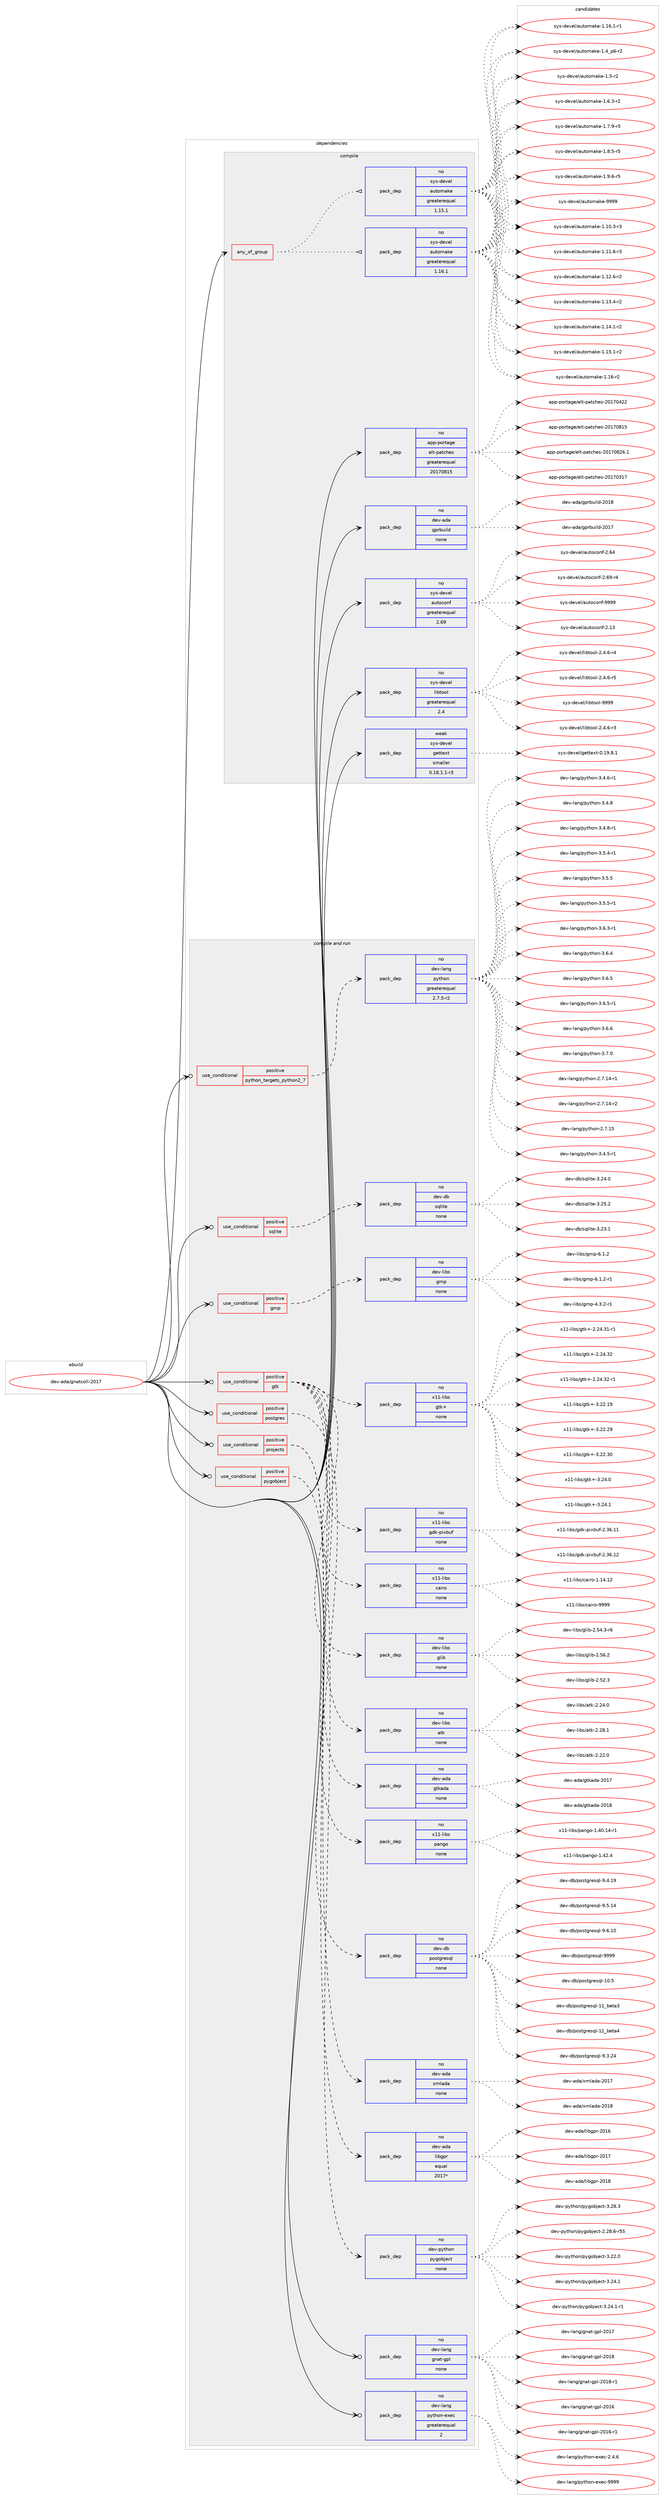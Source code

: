 digraph prolog {

# *************
# Graph options
# *************

newrank=true;
concentrate=true;
compound=true;
graph [rankdir=LR,fontname=Helvetica,fontsize=10,ranksep=1.5];#, ranksep=2.5, nodesep=0.2];
edge  [arrowhead=vee];
node  [fontname=Helvetica,fontsize=10];

# **********
# The ebuild
# **********

subgraph cluster_leftcol {
color=gray;
rank=same;
label=<<i>ebuild</i>>;
id [label="dev-ada/gnatcoll-2017", color=red, width=4, href="../dev-ada/gnatcoll-2017.svg"];
}

# ****************
# The dependencies
# ****************

subgraph cluster_midcol {
color=gray;
label=<<i>dependencies</i>>;
subgraph cluster_compile {
fillcolor="#eeeeee";
style=filled;
label=<<i>compile</i>>;
subgraph any98 {
dependency4583 [label=<<TABLE BORDER="0" CELLBORDER="1" CELLSPACING="0" CELLPADDING="4"><TR><TD CELLPADDING="10">any_of_group</TD></TR></TABLE>>, shape=none, color=red];subgraph pack3455 {
dependency4584 [label=<<TABLE BORDER="0" CELLBORDER="1" CELLSPACING="0" CELLPADDING="4" WIDTH="220"><TR><TD ROWSPAN="6" CELLPADDING="30">pack_dep</TD></TR><TR><TD WIDTH="110">no</TD></TR><TR><TD>sys-devel</TD></TR><TR><TD>automake</TD></TR><TR><TD>greaterequal</TD></TR><TR><TD>1.16.1</TD></TR></TABLE>>, shape=none, color=blue];
}
dependency4583:e -> dependency4584:w [weight=20,style="dotted",arrowhead="oinv"];
subgraph pack3456 {
dependency4585 [label=<<TABLE BORDER="0" CELLBORDER="1" CELLSPACING="0" CELLPADDING="4" WIDTH="220"><TR><TD ROWSPAN="6" CELLPADDING="30">pack_dep</TD></TR><TR><TD WIDTH="110">no</TD></TR><TR><TD>sys-devel</TD></TR><TR><TD>automake</TD></TR><TR><TD>greaterequal</TD></TR><TR><TD>1.15.1</TD></TR></TABLE>>, shape=none, color=blue];
}
dependency4583:e -> dependency4585:w [weight=20,style="dotted",arrowhead="oinv"];
}
id:e -> dependency4583:w [weight=20,style="solid",arrowhead="vee"];
subgraph pack3457 {
dependency4586 [label=<<TABLE BORDER="0" CELLBORDER="1" CELLSPACING="0" CELLPADDING="4" WIDTH="220"><TR><TD ROWSPAN="6" CELLPADDING="30">pack_dep</TD></TR><TR><TD WIDTH="110">no</TD></TR><TR><TD>app-portage</TD></TR><TR><TD>elt-patches</TD></TR><TR><TD>greaterequal</TD></TR><TR><TD>20170815</TD></TR></TABLE>>, shape=none, color=blue];
}
id:e -> dependency4586:w [weight=20,style="solid",arrowhead="vee"];
subgraph pack3458 {
dependency4587 [label=<<TABLE BORDER="0" CELLBORDER="1" CELLSPACING="0" CELLPADDING="4" WIDTH="220"><TR><TD ROWSPAN="6" CELLPADDING="30">pack_dep</TD></TR><TR><TD WIDTH="110">no</TD></TR><TR><TD>dev-ada</TD></TR><TR><TD>gprbuild</TD></TR><TR><TD>none</TD></TR><TR><TD></TD></TR></TABLE>>, shape=none, color=blue];
}
id:e -> dependency4587:w [weight=20,style="solid",arrowhead="vee"];
subgraph pack3459 {
dependency4588 [label=<<TABLE BORDER="0" CELLBORDER="1" CELLSPACING="0" CELLPADDING="4" WIDTH="220"><TR><TD ROWSPAN="6" CELLPADDING="30">pack_dep</TD></TR><TR><TD WIDTH="110">no</TD></TR><TR><TD>sys-devel</TD></TR><TR><TD>autoconf</TD></TR><TR><TD>greaterequal</TD></TR><TR><TD>2.69</TD></TR></TABLE>>, shape=none, color=blue];
}
id:e -> dependency4588:w [weight=20,style="solid",arrowhead="vee"];
subgraph pack3460 {
dependency4589 [label=<<TABLE BORDER="0" CELLBORDER="1" CELLSPACING="0" CELLPADDING="4" WIDTH="220"><TR><TD ROWSPAN="6" CELLPADDING="30">pack_dep</TD></TR><TR><TD WIDTH="110">no</TD></TR><TR><TD>sys-devel</TD></TR><TR><TD>libtool</TD></TR><TR><TD>greaterequal</TD></TR><TR><TD>2.4</TD></TR></TABLE>>, shape=none, color=blue];
}
id:e -> dependency4589:w [weight=20,style="solid",arrowhead="vee"];
subgraph pack3461 {
dependency4590 [label=<<TABLE BORDER="0" CELLBORDER="1" CELLSPACING="0" CELLPADDING="4" WIDTH="220"><TR><TD ROWSPAN="6" CELLPADDING="30">pack_dep</TD></TR><TR><TD WIDTH="110">weak</TD></TR><TR><TD>sys-devel</TD></TR><TR><TD>gettext</TD></TR><TR><TD>smaller</TD></TR><TR><TD>0.18.1.1-r3</TD></TR></TABLE>>, shape=none, color=blue];
}
id:e -> dependency4590:w [weight=20,style="solid",arrowhead="vee"];
}
subgraph cluster_compileandrun {
fillcolor="#eeeeee";
style=filled;
label=<<i>compile and run</i>>;
subgraph cond1024 {
dependency4591 [label=<<TABLE BORDER="0" CELLBORDER="1" CELLSPACING="0" CELLPADDING="4"><TR><TD ROWSPAN="3" CELLPADDING="10">use_conditional</TD></TR><TR><TD>positive</TD></TR><TR><TD>gmp</TD></TR></TABLE>>, shape=none, color=red];
subgraph pack3462 {
dependency4592 [label=<<TABLE BORDER="0" CELLBORDER="1" CELLSPACING="0" CELLPADDING="4" WIDTH="220"><TR><TD ROWSPAN="6" CELLPADDING="30">pack_dep</TD></TR><TR><TD WIDTH="110">no</TD></TR><TR><TD>dev-libs</TD></TR><TR><TD>gmp</TD></TR><TR><TD>none</TD></TR><TR><TD></TD></TR></TABLE>>, shape=none, color=blue];
}
dependency4591:e -> dependency4592:w [weight=20,style="dashed",arrowhead="vee"];
}
id:e -> dependency4591:w [weight=20,style="solid",arrowhead="odotvee"];
subgraph cond1025 {
dependency4593 [label=<<TABLE BORDER="0" CELLBORDER="1" CELLSPACING="0" CELLPADDING="4"><TR><TD ROWSPAN="3" CELLPADDING="10">use_conditional</TD></TR><TR><TD>positive</TD></TR><TR><TD>gtk</TD></TR></TABLE>>, shape=none, color=red];
subgraph pack3463 {
dependency4594 [label=<<TABLE BORDER="0" CELLBORDER="1" CELLSPACING="0" CELLPADDING="4" WIDTH="220"><TR><TD ROWSPAN="6" CELLPADDING="30">pack_dep</TD></TR><TR><TD WIDTH="110">no</TD></TR><TR><TD>dev-ada</TD></TR><TR><TD>gtkada</TD></TR><TR><TD>none</TD></TR><TR><TD></TD></TR></TABLE>>, shape=none, color=blue];
}
dependency4593:e -> dependency4594:w [weight=20,style="dashed",arrowhead="vee"];
subgraph pack3464 {
dependency4595 [label=<<TABLE BORDER="0" CELLBORDER="1" CELLSPACING="0" CELLPADDING="4" WIDTH="220"><TR><TD ROWSPAN="6" CELLPADDING="30">pack_dep</TD></TR><TR><TD WIDTH="110">no</TD></TR><TR><TD>dev-libs</TD></TR><TR><TD>atk</TD></TR><TR><TD>none</TD></TR><TR><TD></TD></TR></TABLE>>, shape=none, color=blue];
}
dependency4593:e -> dependency4595:w [weight=20,style="dashed",arrowhead="vee"];
subgraph pack3465 {
dependency4596 [label=<<TABLE BORDER="0" CELLBORDER="1" CELLSPACING="0" CELLPADDING="4" WIDTH="220"><TR><TD ROWSPAN="6" CELLPADDING="30">pack_dep</TD></TR><TR><TD WIDTH="110">no</TD></TR><TR><TD>dev-libs</TD></TR><TR><TD>glib</TD></TR><TR><TD>none</TD></TR><TR><TD></TD></TR></TABLE>>, shape=none, color=blue];
}
dependency4593:e -> dependency4596:w [weight=20,style="dashed",arrowhead="vee"];
subgraph pack3466 {
dependency4597 [label=<<TABLE BORDER="0" CELLBORDER="1" CELLSPACING="0" CELLPADDING="4" WIDTH="220"><TR><TD ROWSPAN="6" CELLPADDING="30">pack_dep</TD></TR><TR><TD WIDTH="110">no</TD></TR><TR><TD>x11-libs</TD></TR><TR><TD>cairo</TD></TR><TR><TD>none</TD></TR><TR><TD></TD></TR></TABLE>>, shape=none, color=blue];
}
dependency4593:e -> dependency4597:w [weight=20,style="dashed",arrowhead="vee"];
subgraph pack3467 {
dependency4598 [label=<<TABLE BORDER="0" CELLBORDER="1" CELLSPACING="0" CELLPADDING="4" WIDTH="220"><TR><TD ROWSPAN="6" CELLPADDING="30">pack_dep</TD></TR><TR><TD WIDTH="110">no</TD></TR><TR><TD>x11-libs</TD></TR><TR><TD>gdk-pixbuf</TD></TR><TR><TD>none</TD></TR><TR><TD></TD></TR></TABLE>>, shape=none, color=blue];
}
dependency4593:e -> dependency4598:w [weight=20,style="dashed",arrowhead="vee"];
subgraph pack3468 {
dependency4599 [label=<<TABLE BORDER="0" CELLBORDER="1" CELLSPACING="0" CELLPADDING="4" WIDTH="220"><TR><TD ROWSPAN="6" CELLPADDING="30">pack_dep</TD></TR><TR><TD WIDTH="110">no</TD></TR><TR><TD>x11-libs</TD></TR><TR><TD>gtk+</TD></TR><TR><TD>none</TD></TR><TR><TD></TD></TR></TABLE>>, shape=none, color=blue];
}
dependency4593:e -> dependency4599:w [weight=20,style="dashed",arrowhead="vee"];
subgraph pack3469 {
dependency4600 [label=<<TABLE BORDER="0" CELLBORDER="1" CELLSPACING="0" CELLPADDING="4" WIDTH="220"><TR><TD ROWSPAN="6" CELLPADDING="30">pack_dep</TD></TR><TR><TD WIDTH="110">no</TD></TR><TR><TD>x11-libs</TD></TR><TR><TD>pango</TD></TR><TR><TD>none</TD></TR><TR><TD></TD></TR></TABLE>>, shape=none, color=blue];
}
dependency4593:e -> dependency4600:w [weight=20,style="dashed",arrowhead="vee"];
}
id:e -> dependency4593:w [weight=20,style="solid",arrowhead="odotvee"];
subgraph cond1026 {
dependency4601 [label=<<TABLE BORDER="0" CELLBORDER="1" CELLSPACING="0" CELLPADDING="4"><TR><TD ROWSPAN="3" CELLPADDING="10">use_conditional</TD></TR><TR><TD>positive</TD></TR><TR><TD>postgres</TD></TR></TABLE>>, shape=none, color=red];
subgraph pack3470 {
dependency4602 [label=<<TABLE BORDER="0" CELLBORDER="1" CELLSPACING="0" CELLPADDING="4" WIDTH="220"><TR><TD ROWSPAN="6" CELLPADDING="30">pack_dep</TD></TR><TR><TD WIDTH="110">no</TD></TR><TR><TD>dev-db</TD></TR><TR><TD>postgresql</TD></TR><TR><TD>none</TD></TR><TR><TD></TD></TR></TABLE>>, shape=none, color=blue];
}
dependency4601:e -> dependency4602:w [weight=20,style="dashed",arrowhead="vee"];
}
id:e -> dependency4601:w [weight=20,style="solid",arrowhead="odotvee"];
subgraph cond1027 {
dependency4603 [label=<<TABLE BORDER="0" CELLBORDER="1" CELLSPACING="0" CELLPADDING="4"><TR><TD ROWSPAN="3" CELLPADDING="10">use_conditional</TD></TR><TR><TD>positive</TD></TR><TR><TD>projects</TD></TR></TABLE>>, shape=none, color=red];
subgraph pack3471 {
dependency4604 [label=<<TABLE BORDER="0" CELLBORDER="1" CELLSPACING="0" CELLPADDING="4" WIDTH="220"><TR><TD ROWSPAN="6" CELLPADDING="30">pack_dep</TD></TR><TR><TD WIDTH="110">no</TD></TR><TR><TD>dev-ada</TD></TR><TR><TD>libgpr</TD></TR><TR><TD>equal</TD></TR><TR><TD>2017*</TD></TR></TABLE>>, shape=none, color=blue];
}
dependency4603:e -> dependency4604:w [weight=20,style="dashed",arrowhead="vee"];
subgraph pack3472 {
dependency4605 [label=<<TABLE BORDER="0" CELLBORDER="1" CELLSPACING="0" CELLPADDING="4" WIDTH="220"><TR><TD ROWSPAN="6" CELLPADDING="30">pack_dep</TD></TR><TR><TD WIDTH="110">no</TD></TR><TR><TD>dev-ada</TD></TR><TR><TD>xmlada</TD></TR><TR><TD>none</TD></TR><TR><TD></TD></TR></TABLE>>, shape=none, color=blue];
}
dependency4603:e -> dependency4605:w [weight=20,style="dashed",arrowhead="vee"];
}
id:e -> dependency4603:w [weight=20,style="solid",arrowhead="odotvee"];
subgraph cond1028 {
dependency4606 [label=<<TABLE BORDER="0" CELLBORDER="1" CELLSPACING="0" CELLPADDING="4"><TR><TD ROWSPAN="3" CELLPADDING="10">use_conditional</TD></TR><TR><TD>positive</TD></TR><TR><TD>pygobject</TD></TR></TABLE>>, shape=none, color=red];
subgraph pack3473 {
dependency4607 [label=<<TABLE BORDER="0" CELLBORDER="1" CELLSPACING="0" CELLPADDING="4" WIDTH="220"><TR><TD ROWSPAN="6" CELLPADDING="30">pack_dep</TD></TR><TR><TD WIDTH="110">no</TD></TR><TR><TD>dev-python</TD></TR><TR><TD>pygobject</TD></TR><TR><TD>none</TD></TR><TR><TD></TD></TR></TABLE>>, shape=none, color=blue];
}
dependency4606:e -> dependency4607:w [weight=20,style="dashed",arrowhead="vee"];
}
id:e -> dependency4606:w [weight=20,style="solid",arrowhead="odotvee"];
subgraph cond1029 {
dependency4608 [label=<<TABLE BORDER="0" CELLBORDER="1" CELLSPACING="0" CELLPADDING="4"><TR><TD ROWSPAN="3" CELLPADDING="10">use_conditional</TD></TR><TR><TD>positive</TD></TR><TR><TD>python_targets_python2_7</TD></TR></TABLE>>, shape=none, color=red];
subgraph pack3474 {
dependency4609 [label=<<TABLE BORDER="0" CELLBORDER="1" CELLSPACING="0" CELLPADDING="4" WIDTH="220"><TR><TD ROWSPAN="6" CELLPADDING="30">pack_dep</TD></TR><TR><TD WIDTH="110">no</TD></TR><TR><TD>dev-lang</TD></TR><TR><TD>python</TD></TR><TR><TD>greaterequal</TD></TR><TR><TD>2.7.5-r2</TD></TR></TABLE>>, shape=none, color=blue];
}
dependency4608:e -> dependency4609:w [weight=20,style="dashed",arrowhead="vee"];
}
id:e -> dependency4608:w [weight=20,style="solid",arrowhead="odotvee"];
subgraph cond1030 {
dependency4610 [label=<<TABLE BORDER="0" CELLBORDER="1" CELLSPACING="0" CELLPADDING="4"><TR><TD ROWSPAN="3" CELLPADDING="10">use_conditional</TD></TR><TR><TD>positive</TD></TR><TR><TD>sqlite</TD></TR></TABLE>>, shape=none, color=red];
subgraph pack3475 {
dependency4611 [label=<<TABLE BORDER="0" CELLBORDER="1" CELLSPACING="0" CELLPADDING="4" WIDTH="220"><TR><TD ROWSPAN="6" CELLPADDING="30">pack_dep</TD></TR><TR><TD WIDTH="110">no</TD></TR><TR><TD>dev-db</TD></TR><TR><TD>sqlite</TD></TR><TR><TD>none</TD></TR><TR><TD></TD></TR></TABLE>>, shape=none, color=blue];
}
dependency4610:e -> dependency4611:w [weight=20,style="dashed",arrowhead="vee"];
}
id:e -> dependency4610:w [weight=20,style="solid",arrowhead="odotvee"];
subgraph pack3476 {
dependency4612 [label=<<TABLE BORDER="0" CELLBORDER="1" CELLSPACING="0" CELLPADDING="4" WIDTH="220"><TR><TD ROWSPAN="6" CELLPADDING="30">pack_dep</TD></TR><TR><TD WIDTH="110">no</TD></TR><TR><TD>dev-lang</TD></TR><TR><TD>gnat-gpl</TD></TR><TR><TD>none</TD></TR><TR><TD></TD></TR></TABLE>>, shape=none, color=blue];
}
id:e -> dependency4612:w [weight=20,style="solid",arrowhead="odotvee"];
subgraph pack3477 {
dependency4613 [label=<<TABLE BORDER="0" CELLBORDER="1" CELLSPACING="0" CELLPADDING="4" WIDTH="220"><TR><TD ROWSPAN="6" CELLPADDING="30">pack_dep</TD></TR><TR><TD WIDTH="110">no</TD></TR><TR><TD>dev-lang</TD></TR><TR><TD>python-exec</TD></TR><TR><TD>greaterequal</TD></TR><TR><TD>2</TD></TR></TABLE>>, shape=none, color=blue];
}
id:e -> dependency4613:w [weight=20,style="solid",arrowhead="odotvee"];
}
subgraph cluster_run {
fillcolor="#eeeeee";
style=filled;
label=<<i>run</i>>;
}
}

# **************
# The candidates
# **************

subgraph cluster_choices {
rank=same;
color=gray;
label=<<i>candidates</i>>;

subgraph choice3455 {
color=black;
nodesep=1;
choice11512111545100101118101108479711711611110997107101454946494846514511451 [label="sys-devel/automake-1.10.3-r3", color=red, width=4,href="../sys-devel/automake-1.10.3-r3.svg"];
choice11512111545100101118101108479711711611110997107101454946494946544511451 [label="sys-devel/automake-1.11.6-r3", color=red, width=4,href="../sys-devel/automake-1.11.6-r3.svg"];
choice11512111545100101118101108479711711611110997107101454946495046544511450 [label="sys-devel/automake-1.12.6-r2", color=red, width=4,href="../sys-devel/automake-1.12.6-r2.svg"];
choice11512111545100101118101108479711711611110997107101454946495146524511450 [label="sys-devel/automake-1.13.4-r2", color=red, width=4,href="../sys-devel/automake-1.13.4-r2.svg"];
choice11512111545100101118101108479711711611110997107101454946495246494511450 [label="sys-devel/automake-1.14.1-r2", color=red, width=4,href="../sys-devel/automake-1.14.1-r2.svg"];
choice11512111545100101118101108479711711611110997107101454946495346494511450 [label="sys-devel/automake-1.15.1-r2", color=red, width=4,href="../sys-devel/automake-1.15.1-r2.svg"];
choice1151211154510010111810110847971171161111099710710145494649544511450 [label="sys-devel/automake-1.16-r2", color=red, width=4,href="../sys-devel/automake-1.16-r2.svg"];
choice11512111545100101118101108479711711611110997107101454946495446494511449 [label="sys-devel/automake-1.16.1-r1", color=red, width=4,href="../sys-devel/automake-1.16.1-r1.svg"];
choice115121115451001011181011084797117116111109971071014549465295112544511450 [label="sys-devel/automake-1.4_p6-r2", color=red, width=4,href="../sys-devel/automake-1.4_p6-r2.svg"];
choice11512111545100101118101108479711711611110997107101454946534511450 [label="sys-devel/automake-1.5-r2", color=red, width=4,href="../sys-devel/automake-1.5-r2.svg"];
choice115121115451001011181011084797117116111109971071014549465446514511450 [label="sys-devel/automake-1.6.3-r2", color=red, width=4,href="../sys-devel/automake-1.6.3-r2.svg"];
choice115121115451001011181011084797117116111109971071014549465546574511451 [label="sys-devel/automake-1.7.9-r3", color=red, width=4,href="../sys-devel/automake-1.7.9-r3.svg"];
choice115121115451001011181011084797117116111109971071014549465646534511453 [label="sys-devel/automake-1.8.5-r5", color=red, width=4,href="../sys-devel/automake-1.8.5-r5.svg"];
choice115121115451001011181011084797117116111109971071014549465746544511453 [label="sys-devel/automake-1.9.6-r5", color=red, width=4,href="../sys-devel/automake-1.9.6-r5.svg"];
choice115121115451001011181011084797117116111109971071014557575757 [label="sys-devel/automake-9999", color=red, width=4,href="../sys-devel/automake-9999.svg"];
dependency4584:e -> choice11512111545100101118101108479711711611110997107101454946494846514511451:w [style=dotted,weight="100"];
dependency4584:e -> choice11512111545100101118101108479711711611110997107101454946494946544511451:w [style=dotted,weight="100"];
dependency4584:e -> choice11512111545100101118101108479711711611110997107101454946495046544511450:w [style=dotted,weight="100"];
dependency4584:e -> choice11512111545100101118101108479711711611110997107101454946495146524511450:w [style=dotted,weight="100"];
dependency4584:e -> choice11512111545100101118101108479711711611110997107101454946495246494511450:w [style=dotted,weight="100"];
dependency4584:e -> choice11512111545100101118101108479711711611110997107101454946495346494511450:w [style=dotted,weight="100"];
dependency4584:e -> choice1151211154510010111810110847971171161111099710710145494649544511450:w [style=dotted,weight="100"];
dependency4584:e -> choice11512111545100101118101108479711711611110997107101454946495446494511449:w [style=dotted,weight="100"];
dependency4584:e -> choice115121115451001011181011084797117116111109971071014549465295112544511450:w [style=dotted,weight="100"];
dependency4584:e -> choice11512111545100101118101108479711711611110997107101454946534511450:w [style=dotted,weight="100"];
dependency4584:e -> choice115121115451001011181011084797117116111109971071014549465446514511450:w [style=dotted,weight="100"];
dependency4584:e -> choice115121115451001011181011084797117116111109971071014549465546574511451:w [style=dotted,weight="100"];
dependency4584:e -> choice115121115451001011181011084797117116111109971071014549465646534511453:w [style=dotted,weight="100"];
dependency4584:e -> choice115121115451001011181011084797117116111109971071014549465746544511453:w [style=dotted,weight="100"];
dependency4584:e -> choice115121115451001011181011084797117116111109971071014557575757:w [style=dotted,weight="100"];
}
subgraph choice3456 {
color=black;
nodesep=1;
choice11512111545100101118101108479711711611110997107101454946494846514511451 [label="sys-devel/automake-1.10.3-r3", color=red, width=4,href="../sys-devel/automake-1.10.3-r3.svg"];
choice11512111545100101118101108479711711611110997107101454946494946544511451 [label="sys-devel/automake-1.11.6-r3", color=red, width=4,href="../sys-devel/automake-1.11.6-r3.svg"];
choice11512111545100101118101108479711711611110997107101454946495046544511450 [label="sys-devel/automake-1.12.6-r2", color=red, width=4,href="../sys-devel/automake-1.12.6-r2.svg"];
choice11512111545100101118101108479711711611110997107101454946495146524511450 [label="sys-devel/automake-1.13.4-r2", color=red, width=4,href="../sys-devel/automake-1.13.4-r2.svg"];
choice11512111545100101118101108479711711611110997107101454946495246494511450 [label="sys-devel/automake-1.14.1-r2", color=red, width=4,href="../sys-devel/automake-1.14.1-r2.svg"];
choice11512111545100101118101108479711711611110997107101454946495346494511450 [label="sys-devel/automake-1.15.1-r2", color=red, width=4,href="../sys-devel/automake-1.15.1-r2.svg"];
choice1151211154510010111810110847971171161111099710710145494649544511450 [label="sys-devel/automake-1.16-r2", color=red, width=4,href="../sys-devel/automake-1.16-r2.svg"];
choice11512111545100101118101108479711711611110997107101454946495446494511449 [label="sys-devel/automake-1.16.1-r1", color=red, width=4,href="../sys-devel/automake-1.16.1-r1.svg"];
choice115121115451001011181011084797117116111109971071014549465295112544511450 [label="sys-devel/automake-1.4_p6-r2", color=red, width=4,href="../sys-devel/automake-1.4_p6-r2.svg"];
choice11512111545100101118101108479711711611110997107101454946534511450 [label="sys-devel/automake-1.5-r2", color=red, width=4,href="../sys-devel/automake-1.5-r2.svg"];
choice115121115451001011181011084797117116111109971071014549465446514511450 [label="sys-devel/automake-1.6.3-r2", color=red, width=4,href="../sys-devel/automake-1.6.3-r2.svg"];
choice115121115451001011181011084797117116111109971071014549465546574511451 [label="sys-devel/automake-1.7.9-r3", color=red, width=4,href="../sys-devel/automake-1.7.9-r3.svg"];
choice115121115451001011181011084797117116111109971071014549465646534511453 [label="sys-devel/automake-1.8.5-r5", color=red, width=4,href="../sys-devel/automake-1.8.5-r5.svg"];
choice115121115451001011181011084797117116111109971071014549465746544511453 [label="sys-devel/automake-1.9.6-r5", color=red, width=4,href="../sys-devel/automake-1.9.6-r5.svg"];
choice115121115451001011181011084797117116111109971071014557575757 [label="sys-devel/automake-9999", color=red, width=4,href="../sys-devel/automake-9999.svg"];
dependency4585:e -> choice11512111545100101118101108479711711611110997107101454946494846514511451:w [style=dotted,weight="100"];
dependency4585:e -> choice11512111545100101118101108479711711611110997107101454946494946544511451:w [style=dotted,weight="100"];
dependency4585:e -> choice11512111545100101118101108479711711611110997107101454946495046544511450:w [style=dotted,weight="100"];
dependency4585:e -> choice11512111545100101118101108479711711611110997107101454946495146524511450:w [style=dotted,weight="100"];
dependency4585:e -> choice11512111545100101118101108479711711611110997107101454946495246494511450:w [style=dotted,weight="100"];
dependency4585:e -> choice11512111545100101118101108479711711611110997107101454946495346494511450:w [style=dotted,weight="100"];
dependency4585:e -> choice1151211154510010111810110847971171161111099710710145494649544511450:w [style=dotted,weight="100"];
dependency4585:e -> choice11512111545100101118101108479711711611110997107101454946495446494511449:w [style=dotted,weight="100"];
dependency4585:e -> choice115121115451001011181011084797117116111109971071014549465295112544511450:w [style=dotted,weight="100"];
dependency4585:e -> choice11512111545100101118101108479711711611110997107101454946534511450:w [style=dotted,weight="100"];
dependency4585:e -> choice115121115451001011181011084797117116111109971071014549465446514511450:w [style=dotted,weight="100"];
dependency4585:e -> choice115121115451001011181011084797117116111109971071014549465546574511451:w [style=dotted,weight="100"];
dependency4585:e -> choice115121115451001011181011084797117116111109971071014549465646534511453:w [style=dotted,weight="100"];
dependency4585:e -> choice115121115451001011181011084797117116111109971071014549465746544511453:w [style=dotted,weight="100"];
dependency4585:e -> choice115121115451001011181011084797117116111109971071014557575757:w [style=dotted,weight="100"];
}
subgraph choice3457 {
color=black;
nodesep=1;
choice97112112451121111141169710310147101108116451129711699104101115455048495548514955 [label="app-portage/elt-patches-20170317", color=red, width=4,href="../app-portage/elt-patches-20170317.svg"];
choice97112112451121111141169710310147101108116451129711699104101115455048495548525050 [label="app-portage/elt-patches-20170422", color=red, width=4,href="../app-portage/elt-patches-20170422.svg"];
choice97112112451121111141169710310147101108116451129711699104101115455048495548564953 [label="app-portage/elt-patches-20170815", color=red, width=4,href="../app-portage/elt-patches-20170815.svg"];
choice971121124511211111411697103101471011081164511297116991041011154550484955485650544649 [label="app-portage/elt-patches-20170826.1", color=red, width=4,href="../app-portage/elt-patches-20170826.1.svg"];
dependency4586:e -> choice97112112451121111141169710310147101108116451129711699104101115455048495548514955:w [style=dotted,weight="100"];
dependency4586:e -> choice97112112451121111141169710310147101108116451129711699104101115455048495548525050:w [style=dotted,weight="100"];
dependency4586:e -> choice97112112451121111141169710310147101108116451129711699104101115455048495548564953:w [style=dotted,weight="100"];
dependency4586:e -> choice971121124511211111411697103101471011081164511297116991041011154550484955485650544649:w [style=dotted,weight="100"];
}
subgraph choice3458 {
color=black;
nodesep=1;
choice10010111845971009747103112114981171051081004550484955 [label="dev-ada/gprbuild-2017", color=red, width=4,href="../dev-ada/gprbuild-2017.svg"];
choice10010111845971009747103112114981171051081004550484956 [label="dev-ada/gprbuild-2018", color=red, width=4,href="../dev-ada/gprbuild-2018.svg"];
dependency4587:e -> choice10010111845971009747103112114981171051081004550484955:w [style=dotted,weight="100"];
dependency4587:e -> choice10010111845971009747103112114981171051081004550484956:w [style=dotted,weight="100"];
}
subgraph choice3459 {
color=black;
nodesep=1;
choice115121115451001011181011084797117116111991111101024550464951 [label="sys-devel/autoconf-2.13", color=red, width=4,href="../sys-devel/autoconf-2.13.svg"];
choice115121115451001011181011084797117116111991111101024550465452 [label="sys-devel/autoconf-2.64", color=red, width=4,href="../sys-devel/autoconf-2.64.svg"];
choice1151211154510010111810110847971171161119911111010245504654574511452 [label="sys-devel/autoconf-2.69-r4", color=red, width=4,href="../sys-devel/autoconf-2.69-r4.svg"];
choice115121115451001011181011084797117116111991111101024557575757 [label="sys-devel/autoconf-9999", color=red, width=4,href="../sys-devel/autoconf-9999.svg"];
dependency4588:e -> choice115121115451001011181011084797117116111991111101024550464951:w [style=dotted,weight="100"];
dependency4588:e -> choice115121115451001011181011084797117116111991111101024550465452:w [style=dotted,weight="100"];
dependency4588:e -> choice1151211154510010111810110847971171161119911111010245504654574511452:w [style=dotted,weight="100"];
dependency4588:e -> choice115121115451001011181011084797117116111991111101024557575757:w [style=dotted,weight="100"];
}
subgraph choice3460 {
color=black;
nodesep=1;
choice1151211154510010111810110847108105981161111111084550465246544511451 [label="sys-devel/libtool-2.4.6-r3", color=red, width=4,href="../sys-devel/libtool-2.4.6-r3.svg"];
choice1151211154510010111810110847108105981161111111084550465246544511452 [label="sys-devel/libtool-2.4.6-r4", color=red, width=4,href="../sys-devel/libtool-2.4.6-r4.svg"];
choice1151211154510010111810110847108105981161111111084550465246544511453 [label="sys-devel/libtool-2.4.6-r5", color=red, width=4,href="../sys-devel/libtool-2.4.6-r5.svg"];
choice1151211154510010111810110847108105981161111111084557575757 [label="sys-devel/libtool-9999", color=red, width=4,href="../sys-devel/libtool-9999.svg"];
dependency4589:e -> choice1151211154510010111810110847108105981161111111084550465246544511451:w [style=dotted,weight="100"];
dependency4589:e -> choice1151211154510010111810110847108105981161111111084550465246544511452:w [style=dotted,weight="100"];
dependency4589:e -> choice1151211154510010111810110847108105981161111111084550465246544511453:w [style=dotted,weight="100"];
dependency4589:e -> choice1151211154510010111810110847108105981161111111084557575757:w [style=dotted,weight="100"];
}
subgraph choice3461 {
color=black;
nodesep=1;
choice1151211154510010111810110847103101116116101120116454846495746564649 [label="sys-devel/gettext-0.19.8.1", color=red, width=4,href="../sys-devel/gettext-0.19.8.1.svg"];
dependency4590:e -> choice1151211154510010111810110847103101116116101120116454846495746564649:w [style=dotted,weight="100"];
}
subgraph choice3462 {
color=black;
nodesep=1;
choice1001011184510810598115471031091124552465146504511449 [label="dev-libs/gmp-4.3.2-r1", color=red, width=4,href="../dev-libs/gmp-4.3.2-r1.svg"];
choice100101118451081059811547103109112455446494650 [label="dev-libs/gmp-6.1.2", color=red, width=4,href="../dev-libs/gmp-6.1.2.svg"];
choice1001011184510810598115471031091124554464946504511449 [label="dev-libs/gmp-6.1.2-r1", color=red, width=4,href="../dev-libs/gmp-6.1.2-r1.svg"];
dependency4592:e -> choice1001011184510810598115471031091124552465146504511449:w [style=dotted,weight="100"];
dependency4592:e -> choice100101118451081059811547103109112455446494650:w [style=dotted,weight="100"];
dependency4592:e -> choice1001011184510810598115471031091124554464946504511449:w [style=dotted,weight="100"];
}
subgraph choice3463 {
color=black;
nodesep=1;
choice1001011184597100974710311610797100974550484955 [label="dev-ada/gtkada-2017", color=red, width=4,href="../dev-ada/gtkada-2017.svg"];
choice1001011184597100974710311610797100974550484956 [label="dev-ada/gtkada-2018", color=red, width=4,href="../dev-ada/gtkada-2018.svg"];
dependency4594:e -> choice1001011184597100974710311610797100974550484955:w [style=dotted,weight="100"];
dependency4594:e -> choice1001011184597100974710311610797100974550484956:w [style=dotted,weight="100"];
}
subgraph choice3464 {
color=black;
nodesep=1;
choice1001011184510810598115479711610745504650504648 [label="dev-libs/atk-2.22.0", color=red, width=4,href="../dev-libs/atk-2.22.0.svg"];
choice1001011184510810598115479711610745504650524648 [label="dev-libs/atk-2.24.0", color=red, width=4,href="../dev-libs/atk-2.24.0.svg"];
choice1001011184510810598115479711610745504650564649 [label="dev-libs/atk-2.28.1", color=red, width=4,href="../dev-libs/atk-2.28.1.svg"];
dependency4595:e -> choice1001011184510810598115479711610745504650504648:w [style=dotted,weight="100"];
dependency4595:e -> choice1001011184510810598115479711610745504650524648:w [style=dotted,weight="100"];
dependency4595:e -> choice1001011184510810598115479711610745504650564649:w [style=dotted,weight="100"];
}
subgraph choice3465 {
color=black;
nodesep=1;
choice1001011184510810598115471031081059845504653504651 [label="dev-libs/glib-2.52.3", color=red, width=4,href="../dev-libs/glib-2.52.3.svg"];
choice10010111845108105981154710310810598455046535246514511454 [label="dev-libs/glib-2.54.3-r6", color=red, width=4,href="../dev-libs/glib-2.54.3-r6.svg"];
choice1001011184510810598115471031081059845504653544650 [label="dev-libs/glib-2.56.2", color=red, width=4,href="../dev-libs/glib-2.56.2.svg"];
dependency4596:e -> choice1001011184510810598115471031081059845504653504651:w [style=dotted,weight="100"];
dependency4596:e -> choice10010111845108105981154710310810598455046535246514511454:w [style=dotted,weight="100"];
dependency4596:e -> choice1001011184510810598115471031081059845504653544650:w [style=dotted,weight="100"];
}
subgraph choice3466 {
color=black;
nodesep=1;
choice120494945108105981154799971051141114549464952464950 [label="x11-libs/cairo-1.14.12", color=red, width=4,href="../x11-libs/cairo-1.14.12.svg"];
choice120494945108105981154799971051141114557575757 [label="x11-libs/cairo-9999", color=red, width=4,href="../x11-libs/cairo-9999.svg"];
dependency4597:e -> choice120494945108105981154799971051141114549464952464950:w [style=dotted,weight="100"];
dependency4597:e -> choice120494945108105981154799971051141114557575757:w [style=dotted,weight="100"];
}
subgraph choice3467 {
color=black;
nodesep=1;
choice120494945108105981154710310010745112105120981171024550465154464949 [label="x11-libs/gdk-pixbuf-2.36.11", color=red, width=4,href="../x11-libs/gdk-pixbuf-2.36.11.svg"];
choice120494945108105981154710310010745112105120981171024550465154464950 [label="x11-libs/gdk-pixbuf-2.36.12", color=red, width=4,href="../x11-libs/gdk-pixbuf-2.36.12.svg"];
dependency4598:e -> choice120494945108105981154710310010745112105120981171024550465154464949:w [style=dotted,weight="100"];
dependency4598:e -> choice120494945108105981154710310010745112105120981171024550465154464950:w [style=dotted,weight="100"];
}
subgraph choice3468 {
color=black;
nodesep=1;
choice12049494510810598115471031161074345504650524651494511449 [label="x11-libs/gtk+-2.24.31-r1", color=red, width=4,href="../x11-libs/gtk+-2.24.31-r1.svg"];
choice1204949451081059811547103116107434550465052465150 [label="x11-libs/gtk+-2.24.32", color=red, width=4,href="../x11-libs/gtk+-2.24.32.svg"];
choice12049494510810598115471031161074345504650524651504511449 [label="x11-libs/gtk+-2.24.32-r1", color=red, width=4,href="../x11-libs/gtk+-2.24.32-r1.svg"];
choice1204949451081059811547103116107434551465050464957 [label="x11-libs/gtk+-3.22.19", color=red, width=4,href="../x11-libs/gtk+-3.22.19.svg"];
choice1204949451081059811547103116107434551465050465057 [label="x11-libs/gtk+-3.22.29", color=red, width=4,href="../x11-libs/gtk+-3.22.29.svg"];
choice1204949451081059811547103116107434551465050465148 [label="x11-libs/gtk+-3.22.30", color=red, width=4,href="../x11-libs/gtk+-3.22.30.svg"];
choice12049494510810598115471031161074345514650524648 [label="x11-libs/gtk+-3.24.0", color=red, width=4,href="../x11-libs/gtk+-3.24.0.svg"];
choice12049494510810598115471031161074345514650524649 [label="x11-libs/gtk+-3.24.1", color=red, width=4,href="../x11-libs/gtk+-3.24.1.svg"];
dependency4599:e -> choice12049494510810598115471031161074345504650524651494511449:w [style=dotted,weight="100"];
dependency4599:e -> choice1204949451081059811547103116107434550465052465150:w [style=dotted,weight="100"];
dependency4599:e -> choice12049494510810598115471031161074345504650524651504511449:w [style=dotted,weight="100"];
dependency4599:e -> choice1204949451081059811547103116107434551465050464957:w [style=dotted,weight="100"];
dependency4599:e -> choice1204949451081059811547103116107434551465050465057:w [style=dotted,weight="100"];
dependency4599:e -> choice1204949451081059811547103116107434551465050465148:w [style=dotted,weight="100"];
dependency4599:e -> choice12049494510810598115471031161074345514650524648:w [style=dotted,weight="100"];
dependency4599:e -> choice12049494510810598115471031161074345514650524649:w [style=dotted,weight="100"];
}
subgraph choice3469 {
color=black;
nodesep=1;
choice12049494510810598115471129711010311145494652484649524511449 [label="x11-libs/pango-1.40.14-r1", color=red, width=4,href="../x11-libs/pango-1.40.14-r1.svg"];
choice12049494510810598115471129711010311145494652504652 [label="x11-libs/pango-1.42.4", color=red, width=4,href="../x11-libs/pango-1.42.4.svg"];
dependency4600:e -> choice12049494510810598115471129711010311145494652484649524511449:w [style=dotted,weight="100"];
dependency4600:e -> choice12049494510810598115471129711010311145494652504652:w [style=dotted,weight="100"];
}
subgraph choice3470 {
color=black;
nodesep=1;
choice1001011184510098471121111151161031141011151131084549484653 [label="dev-db/postgresql-10.5", color=red, width=4,href="../dev-db/postgresql-10.5.svg"];
choice10010111845100984711211111511610311410111511310845494995981011169751 [label="dev-db/postgresql-11_beta3", color=red, width=4,href="../dev-db/postgresql-11_beta3.svg"];
choice10010111845100984711211111511610311410111511310845494995981011169752 [label="dev-db/postgresql-11_beta4", color=red, width=4,href="../dev-db/postgresql-11_beta4.svg"];
choice10010111845100984711211111511610311410111511310845574651465052 [label="dev-db/postgresql-9.3.24", color=red, width=4,href="../dev-db/postgresql-9.3.24.svg"];
choice10010111845100984711211111511610311410111511310845574652464957 [label="dev-db/postgresql-9.4.19", color=red, width=4,href="../dev-db/postgresql-9.4.19.svg"];
choice10010111845100984711211111511610311410111511310845574653464952 [label="dev-db/postgresql-9.5.14", color=red, width=4,href="../dev-db/postgresql-9.5.14.svg"];
choice10010111845100984711211111511610311410111511310845574654464948 [label="dev-db/postgresql-9.6.10", color=red, width=4,href="../dev-db/postgresql-9.6.10.svg"];
choice1001011184510098471121111151161031141011151131084557575757 [label="dev-db/postgresql-9999", color=red, width=4,href="../dev-db/postgresql-9999.svg"];
dependency4602:e -> choice1001011184510098471121111151161031141011151131084549484653:w [style=dotted,weight="100"];
dependency4602:e -> choice10010111845100984711211111511610311410111511310845494995981011169751:w [style=dotted,weight="100"];
dependency4602:e -> choice10010111845100984711211111511610311410111511310845494995981011169752:w [style=dotted,weight="100"];
dependency4602:e -> choice10010111845100984711211111511610311410111511310845574651465052:w [style=dotted,weight="100"];
dependency4602:e -> choice10010111845100984711211111511610311410111511310845574652464957:w [style=dotted,weight="100"];
dependency4602:e -> choice10010111845100984711211111511610311410111511310845574653464952:w [style=dotted,weight="100"];
dependency4602:e -> choice10010111845100984711211111511610311410111511310845574654464948:w [style=dotted,weight="100"];
dependency4602:e -> choice1001011184510098471121111151161031141011151131084557575757:w [style=dotted,weight="100"];
}
subgraph choice3471 {
color=black;
nodesep=1;
choice10010111845971009747108105981031121144550484954 [label="dev-ada/libgpr-2016", color=red, width=4,href="../dev-ada/libgpr-2016.svg"];
choice10010111845971009747108105981031121144550484955 [label="dev-ada/libgpr-2017", color=red, width=4,href="../dev-ada/libgpr-2017.svg"];
choice10010111845971009747108105981031121144550484956 [label="dev-ada/libgpr-2018", color=red, width=4,href="../dev-ada/libgpr-2018.svg"];
dependency4604:e -> choice10010111845971009747108105981031121144550484954:w [style=dotted,weight="100"];
dependency4604:e -> choice10010111845971009747108105981031121144550484955:w [style=dotted,weight="100"];
dependency4604:e -> choice10010111845971009747108105981031121144550484956:w [style=dotted,weight="100"];
}
subgraph choice3472 {
color=black;
nodesep=1;
choice1001011184597100974712010910897100974550484955 [label="dev-ada/xmlada-2017", color=red, width=4,href="../dev-ada/xmlada-2017.svg"];
choice1001011184597100974712010910897100974550484956 [label="dev-ada/xmlada-2018", color=red, width=4,href="../dev-ada/xmlada-2018.svg"];
dependency4605:e -> choice1001011184597100974712010910897100974550484955:w [style=dotted,weight="100"];
dependency4605:e -> choice1001011184597100974712010910897100974550484956:w [style=dotted,weight="100"];
}
subgraph choice3473 {
color=black;
nodesep=1;
choice1001011184511212111610411111047112121103111981061019911645504650564654451145353 [label="dev-python/pygobject-2.28.6-r55", color=red, width=4,href="../dev-python/pygobject-2.28.6-r55.svg"];
choice1001011184511212111610411111047112121103111981061019911645514650504648 [label="dev-python/pygobject-3.22.0", color=red, width=4,href="../dev-python/pygobject-3.22.0.svg"];
choice1001011184511212111610411111047112121103111981061019911645514650524649 [label="dev-python/pygobject-3.24.1", color=red, width=4,href="../dev-python/pygobject-3.24.1.svg"];
choice10010111845112121116104111110471121211031119810610199116455146505246494511449 [label="dev-python/pygobject-3.24.1-r1", color=red, width=4,href="../dev-python/pygobject-3.24.1-r1.svg"];
choice1001011184511212111610411111047112121103111981061019911645514650564651 [label="dev-python/pygobject-3.28.3", color=red, width=4,href="../dev-python/pygobject-3.28.3.svg"];
dependency4607:e -> choice1001011184511212111610411111047112121103111981061019911645504650564654451145353:w [style=dotted,weight="100"];
dependency4607:e -> choice1001011184511212111610411111047112121103111981061019911645514650504648:w [style=dotted,weight="100"];
dependency4607:e -> choice1001011184511212111610411111047112121103111981061019911645514650524649:w [style=dotted,weight="100"];
dependency4607:e -> choice10010111845112121116104111110471121211031119810610199116455146505246494511449:w [style=dotted,weight="100"];
dependency4607:e -> choice1001011184511212111610411111047112121103111981061019911645514650564651:w [style=dotted,weight="100"];
}
subgraph choice3474 {
color=black;
nodesep=1;
choice100101118451089711010347112121116104111110455046554649524511449 [label="dev-lang/python-2.7.14-r1", color=red, width=4,href="../dev-lang/python-2.7.14-r1.svg"];
choice100101118451089711010347112121116104111110455046554649524511450 [label="dev-lang/python-2.7.14-r2", color=red, width=4,href="../dev-lang/python-2.7.14-r2.svg"];
choice10010111845108971101034711212111610411111045504655464953 [label="dev-lang/python-2.7.15", color=red, width=4,href="../dev-lang/python-2.7.15.svg"];
choice1001011184510897110103471121211161041111104551465246534511449 [label="dev-lang/python-3.4.5-r1", color=red, width=4,href="../dev-lang/python-3.4.5-r1.svg"];
choice1001011184510897110103471121211161041111104551465246544511449 [label="dev-lang/python-3.4.6-r1", color=red, width=4,href="../dev-lang/python-3.4.6-r1.svg"];
choice100101118451089711010347112121116104111110455146524656 [label="dev-lang/python-3.4.8", color=red, width=4,href="../dev-lang/python-3.4.8.svg"];
choice1001011184510897110103471121211161041111104551465246564511449 [label="dev-lang/python-3.4.8-r1", color=red, width=4,href="../dev-lang/python-3.4.8-r1.svg"];
choice1001011184510897110103471121211161041111104551465346524511449 [label="dev-lang/python-3.5.4-r1", color=red, width=4,href="../dev-lang/python-3.5.4-r1.svg"];
choice100101118451089711010347112121116104111110455146534653 [label="dev-lang/python-3.5.5", color=red, width=4,href="../dev-lang/python-3.5.5.svg"];
choice1001011184510897110103471121211161041111104551465346534511449 [label="dev-lang/python-3.5.5-r1", color=red, width=4,href="../dev-lang/python-3.5.5-r1.svg"];
choice1001011184510897110103471121211161041111104551465446514511449 [label="dev-lang/python-3.6.3-r1", color=red, width=4,href="../dev-lang/python-3.6.3-r1.svg"];
choice100101118451089711010347112121116104111110455146544652 [label="dev-lang/python-3.6.4", color=red, width=4,href="../dev-lang/python-3.6.4.svg"];
choice100101118451089711010347112121116104111110455146544653 [label="dev-lang/python-3.6.5", color=red, width=4,href="../dev-lang/python-3.6.5.svg"];
choice1001011184510897110103471121211161041111104551465446534511449 [label="dev-lang/python-3.6.5-r1", color=red, width=4,href="../dev-lang/python-3.6.5-r1.svg"];
choice100101118451089711010347112121116104111110455146544654 [label="dev-lang/python-3.6.6", color=red, width=4,href="../dev-lang/python-3.6.6.svg"];
choice100101118451089711010347112121116104111110455146554648 [label="dev-lang/python-3.7.0", color=red, width=4,href="../dev-lang/python-3.7.0.svg"];
dependency4609:e -> choice100101118451089711010347112121116104111110455046554649524511449:w [style=dotted,weight="100"];
dependency4609:e -> choice100101118451089711010347112121116104111110455046554649524511450:w [style=dotted,weight="100"];
dependency4609:e -> choice10010111845108971101034711212111610411111045504655464953:w [style=dotted,weight="100"];
dependency4609:e -> choice1001011184510897110103471121211161041111104551465246534511449:w [style=dotted,weight="100"];
dependency4609:e -> choice1001011184510897110103471121211161041111104551465246544511449:w [style=dotted,weight="100"];
dependency4609:e -> choice100101118451089711010347112121116104111110455146524656:w [style=dotted,weight="100"];
dependency4609:e -> choice1001011184510897110103471121211161041111104551465246564511449:w [style=dotted,weight="100"];
dependency4609:e -> choice1001011184510897110103471121211161041111104551465346524511449:w [style=dotted,weight="100"];
dependency4609:e -> choice100101118451089711010347112121116104111110455146534653:w [style=dotted,weight="100"];
dependency4609:e -> choice1001011184510897110103471121211161041111104551465346534511449:w [style=dotted,weight="100"];
dependency4609:e -> choice1001011184510897110103471121211161041111104551465446514511449:w [style=dotted,weight="100"];
dependency4609:e -> choice100101118451089711010347112121116104111110455146544652:w [style=dotted,weight="100"];
dependency4609:e -> choice100101118451089711010347112121116104111110455146544653:w [style=dotted,weight="100"];
dependency4609:e -> choice1001011184510897110103471121211161041111104551465446534511449:w [style=dotted,weight="100"];
dependency4609:e -> choice100101118451089711010347112121116104111110455146544654:w [style=dotted,weight="100"];
dependency4609:e -> choice100101118451089711010347112121116104111110455146554648:w [style=dotted,weight="100"];
}
subgraph choice3475 {
color=black;
nodesep=1;
choice10010111845100984711511310810511610145514650514649 [label="dev-db/sqlite-3.23.1", color=red, width=4,href="../dev-db/sqlite-3.23.1.svg"];
choice10010111845100984711511310810511610145514650524648 [label="dev-db/sqlite-3.24.0", color=red, width=4,href="../dev-db/sqlite-3.24.0.svg"];
choice10010111845100984711511310810511610145514650534650 [label="dev-db/sqlite-3.25.2", color=red, width=4,href="../dev-db/sqlite-3.25.2.svg"];
dependency4611:e -> choice10010111845100984711511310810511610145514650514649:w [style=dotted,weight="100"];
dependency4611:e -> choice10010111845100984711511310810511610145514650524648:w [style=dotted,weight="100"];
dependency4611:e -> choice10010111845100984711511310810511610145514650534650:w [style=dotted,weight="100"];
}
subgraph choice3476 {
color=black;
nodesep=1;
choice10010111845108971101034710311097116451031121084550484954 [label="dev-lang/gnat-gpl-2016", color=red, width=4,href="../dev-lang/gnat-gpl-2016.svg"];
choice100101118451089711010347103110971164510311210845504849544511449 [label="dev-lang/gnat-gpl-2016-r1", color=red, width=4,href="../dev-lang/gnat-gpl-2016-r1.svg"];
choice10010111845108971101034710311097116451031121084550484955 [label="dev-lang/gnat-gpl-2017", color=red, width=4,href="../dev-lang/gnat-gpl-2017.svg"];
choice10010111845108971101034710311097116451031121084550484956 [label="dev-lang/gnat-gpl-2018", color=red, width=4,href="../dev-lang/gnat-gpl-2018.svg"];
choice100101118451089711010347103110971164510311210845504849564511449 [label="dev-lang/gnat-gpl-2018-r1", color=red, width=4,href="../dev-lang/gnat-gpl-2018-r1.svg"];
dependency4612:e -> choice10010111845108971101034710311097116451031121084550484954:w [style=dotted,weight="100"];
dependency4612:e -> choice100101118451089711010347103110971164510311210845504849544511449:w [style=dotted,weight="100"];
dependency4612:e -> choice10010111845108971101034710311097116451031121084550484955:w [style=dotted,weight="100"];
dependency4612:e -> choice10010111845108971101034710311097116451031121084550484956:w [style=dotted,weight="100"];
dependency4612:e -> choice100101118451089711010347103110971164510311210845504849564511449:w [style=dotted,weight="100"];
}
subgraph choice3477 {
color=black;
nodesep=1;
choice1001011184510897110103471121211161041111104510112010199455046524654 [label="dev-lang/python-exec-2.4.6", color=red, width=4,href="../dev-lang/python-exec-2.4.6.svg"];
choice10010111845108971101034711212111610411111045101120101994557575757 [label="dev-lang/python-exec-9999", color=red, width=4,href="../dev-lang/python-exec-9999.svg"];
dependency4613:e -> choice1001011184510897110103471121211161041111104510112010199455046524654:w [style=dotted,weight="100"];
dependency4613:e -> choice10010111845108971101034711212111610411111045101120101994557575757:w [style=dotted,weight="100"];
}
}

}
